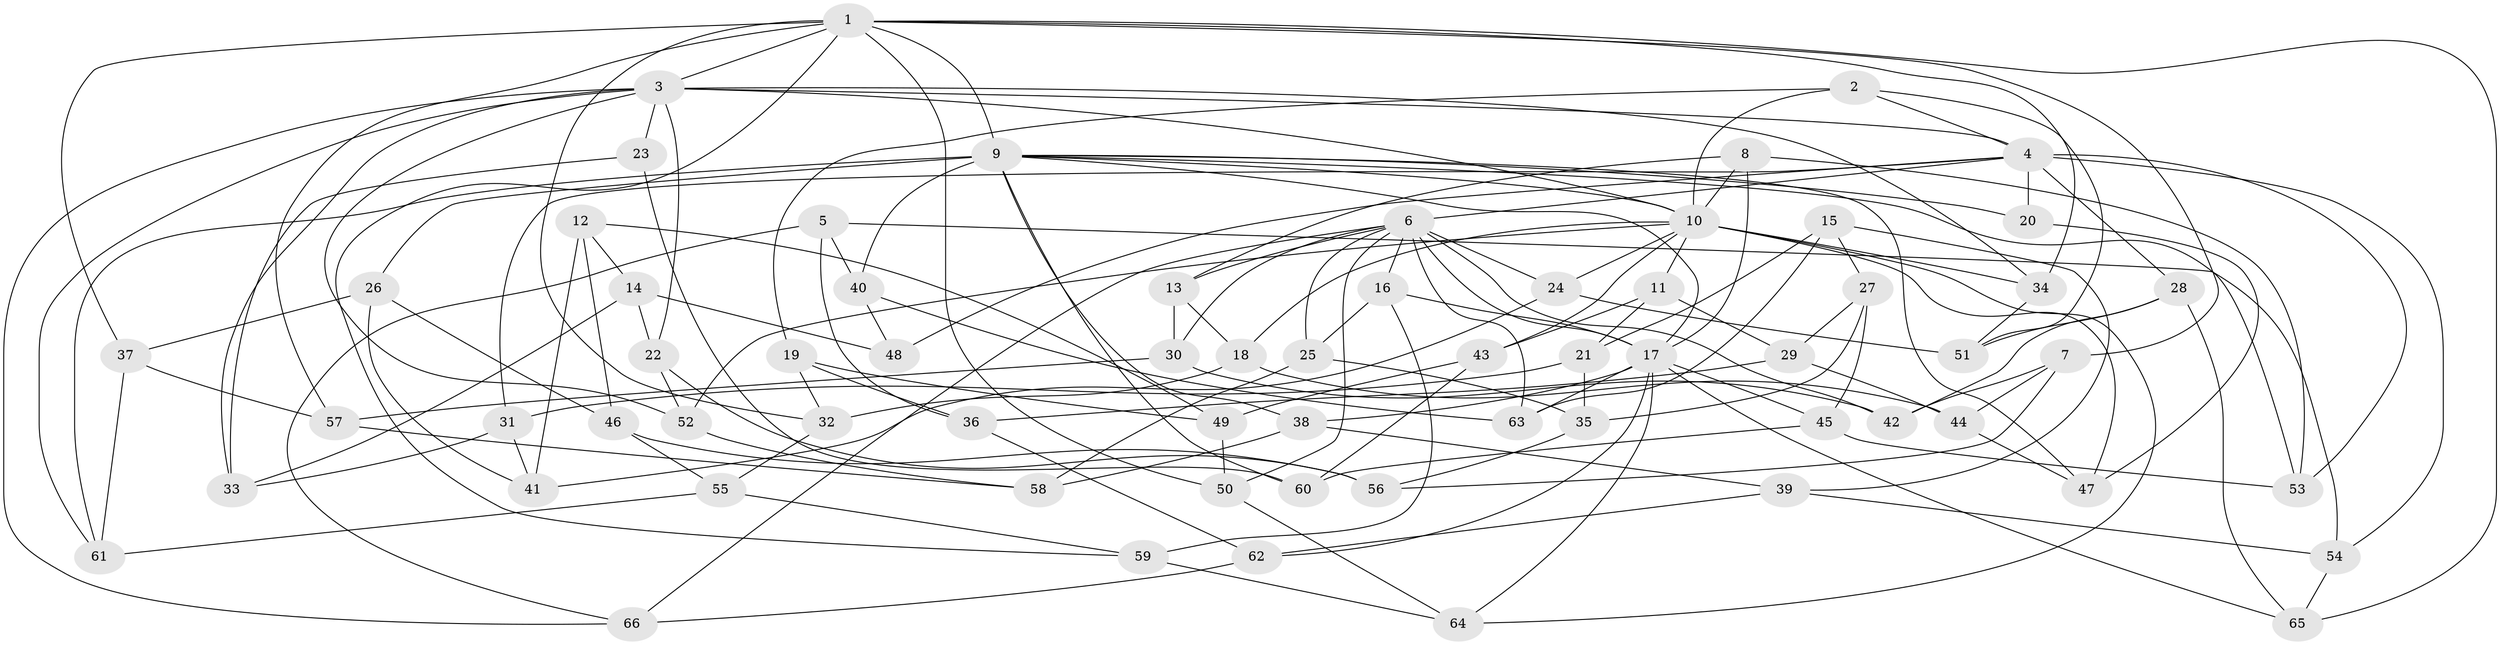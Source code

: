 // original degree distribution, {4: 1.0}
// Generated by graph-tools (version 1.1) at 2025/53/03/04/25 22:53:36]
// undirected, 66 vertices, 153 edges
graph export_dot {
  node [color=gray90,style=filled];
  1;
  2;
  3;
  4;
  5;
  6;
  7;
  8;
  9;
  10;
  11;
  12;
  13;
  14;
  15;
  16;
  17;
  18;
  19;
  20;
  21;
  22;
  23;
  24;
  25;
  26;
  27;
  28;
  29;
  30;
  31;
  32;
  33;
  34;
  35;
  36;
  37;
  38;
  39;
  40;
  41;
  42;
  43;
  44;
  45;
  46;
  47;
  48;
  49;
  50;
  51;
  52;
  53;
  54;
  55;
  56;
  57;
  58;
  59;
  60;
  61;
  62;
  63;
  64;
  65;
  66;
  1 -- 3 [weight=2.0];
  1 -- 7 [weight=1.0];
  1 -- 9 [weight=2.0];
  1 -- 32 [weight=1.0];
  1 -- 34 [weight=1.0];
  1 -- 37 [weight=1.0];
  1 -- 50 [weight=1.0];
  1 -- 57 [weight=1.0];
  1 -- 59 [weight=1.0];
  1 -- 65 [weight=1.0];
  2 -- 4 [weight=1.0];
  2 -- 10 [weight=1.0];
  2 -- 19 [weight=1.0];
  2 -- 51 [weight=1.0];
  3 -- 4 [weight=1.0];
  3 -- 10 [weight=1.0];
  3 -- 22 [weight=1.0];
  3 -- 23 [weight=2.0];
  3 -- 33 [weight=1.0];
  3 -- 34 [weight=1.0];
  3 -- 52 [weight=1.0];
  3 -- 61 [weight=1.0];
  3 -- 66 [weight=1.0];
  4 -- 6 [weight=2.0];
  4 -- 20 [weight=2.0];
  4 -- 28 [weight=1.0];
  4 -- 31 [weight=1.0];
  4 -- 48 [weight=2.0];
  4 -- 53 [weight=1.0];
  4 -- 54 [weight=1.0];
  5 -- 36 [weight=1.0];
  5 -- 40 [weight=1.0];
  5 -- 54 [weight=1.0];
  5 -- 66 [weight=1.0];
  6 -- 13 [weight=1.0];
  6 -- 16 [weight=1.0];
  6 -- 17 [weight=1.0];
  6 -- 24 [weight=1.0];
  6 -- 25 [weight=1.0];
  6 -- 30 [weight=1.0];
  6 -- 42 [weight=1.0];
  6 -- 50 [weight=1.0];
  6 -- 63 [weight=1.0];
  6 -- 66 [weight=1.0];
  7 -- 42 [weight=1.0];
  7 -- 44 [weight=1.0];
  7 -- 56 [weight=1.0];
  8 -- 10 [weight=1.0];
  8 -- 13 [weight=1.0];
  8 -- 17 [weight=1.0];
  8 -- 53 [weight=1.0];
  9 -- 10 [weight=1.0];
  9 -- 17 [weight=1.0];
  9 -- 20 [weight=1.0];
  9 -- 26 [weight=1.0];
  9 -- 38 [weight=1.0];
  9 -- 40 [weight=1.0];
  9 -- 47 [weight=1.0];
  9 -- 53 [weight=1.0];
  9 -- 60 [weight=1.0];
  9 -- 61 [weight=1.0];
  10 -- 11 [weight=1.0];
  10 -- 18 [weight=1.0];
  10 -- 24 [weight=1.0];
  10 -- 34 [weight=1.0];
  10 -- 43 [weight=1.0];
  10 -- 47 [weight=1.0];
  10 -- 52 [weight=1.0];
  10 -- 64 [weight=1.0];
  11 -- 21 [weight=1.0];
  11 -- 29 [weight=1.0];
  11 -- 43 [weight=1.0];
  12 -- 14 [weight=1.0];
  12 -- 41 [weight=1.0];
  12 -- 46 [weight=1.0];
  12 -- 49 [weight=1.0];
  13 -- 18 [weight=1.0];
  13 -- 30 [weight=1.0];
  14 -- 22 [weight=1.0];
  14 -- 33 [weight=1.0];
  14 -- 48 [weight=1.0];
  15 -- 21 [weight=1.0];
  15 -- 27 [weight=1.0];
  15 -- 39 [weight=1.0];
  15 -- 63 [weight=1.0];
  16 -- 17 [weight=1.0];
  16 -- 25 [weight=1.0];
  16 -- 59 [weight=1.0];
  17 -- 38 [weight=1.0];
  17 -- 45 [weight=1.0];
  17 -- 62 [weight=1.0];
  17 -- 63 [weight=1.0];
  17 -- 64 [weight=1.0];
  17 -- 65 [weight=1.0];
  18 -- 32 [weight=1.0];
  18 -- 44 [weight=1.0];
  19 -- 32 [weight=1.0];
  19 -- 36 [weight=1.0];
  19 -- 49 [weight=1.0];
  20 -- 47 [weight=1.0];
  21 -- 31 [weight=1.0];
  21 -- 35 [weight=1.0];
  22 -- 52 [weight=1.0];
  22 -- 56 [weight=1.0];
  23 -- 33 [weight=1.0];
  23 -- 60 [weight=1.0];
  24 -- 41 [weight=1.0];
  24 -- 51 [weight=1.0];
  25 -- 35 [weight=1.0];
  25 -- 58 [weight=1.0];
  26 -- 37 [weight=1.0];
  26 -- 41 [weight=1.0];
  26 -- 46 [weight=1.0];
  27 -- 29 [weight=1.0];
  27 -- 35 [weight=1.0];
  27 -- 45 [weight=1.0];
  28 -- 42 [weight=1.0];
  28 -- 51 [weight=1.0];
  28 -- 65 [weight=1.0];
  29 -- 36 [weight=1.0];
  29 -- 44 [weight=1.0];
  30 -- 42 [weight=1.0];
  30 -- 57 [weight=1.0];
  31 -- 33 [weight=1.0];
  31 -- 41 [weight=1.0];
  32 -- 55 [weight=1.0];
  34 -- 51 [weight=1.0];
  35 -- 56 [weight=1.0];
  36 -- 62 [weight=1.0];
  37 -- 57 [weight=1.0];
  37 -- 61 [weight=1.0];
  38 -- 39 [weight=1.0];
  38 -- 58 [weight=1.0];
  39 -- 54 [weight=1.0];
  39 -- 62 [weight=1.0];
  40 -- 48 [weight=1.0];
  40 -- 63 [weight=1.0];
  43 -- 49 [weight=1.0];
  43 -- 60 [weight=1.0];
  44 -- 47 [weight=1.0];
  45 -- 53 [weight=1.0];
  45 -- 60 [weight=1.0];
  46 -- 55 [weight=1.0];
  46 -- 56 [weight=1.0];
  49 -- 50 [weight=1.0];
  50 -- 64 [weight=1.0];
  52 -- 58 [weight=1.0];
  54 -- 65 [weight=1.0];
  55 -- 59 [weight=1.0];
  55 -- 61 [weight=1.0];
  57 -- 58 [weight=1.0];
  59 -- 64 [weight=1.0];
  62 -- 66 [weight=1.0];
}
